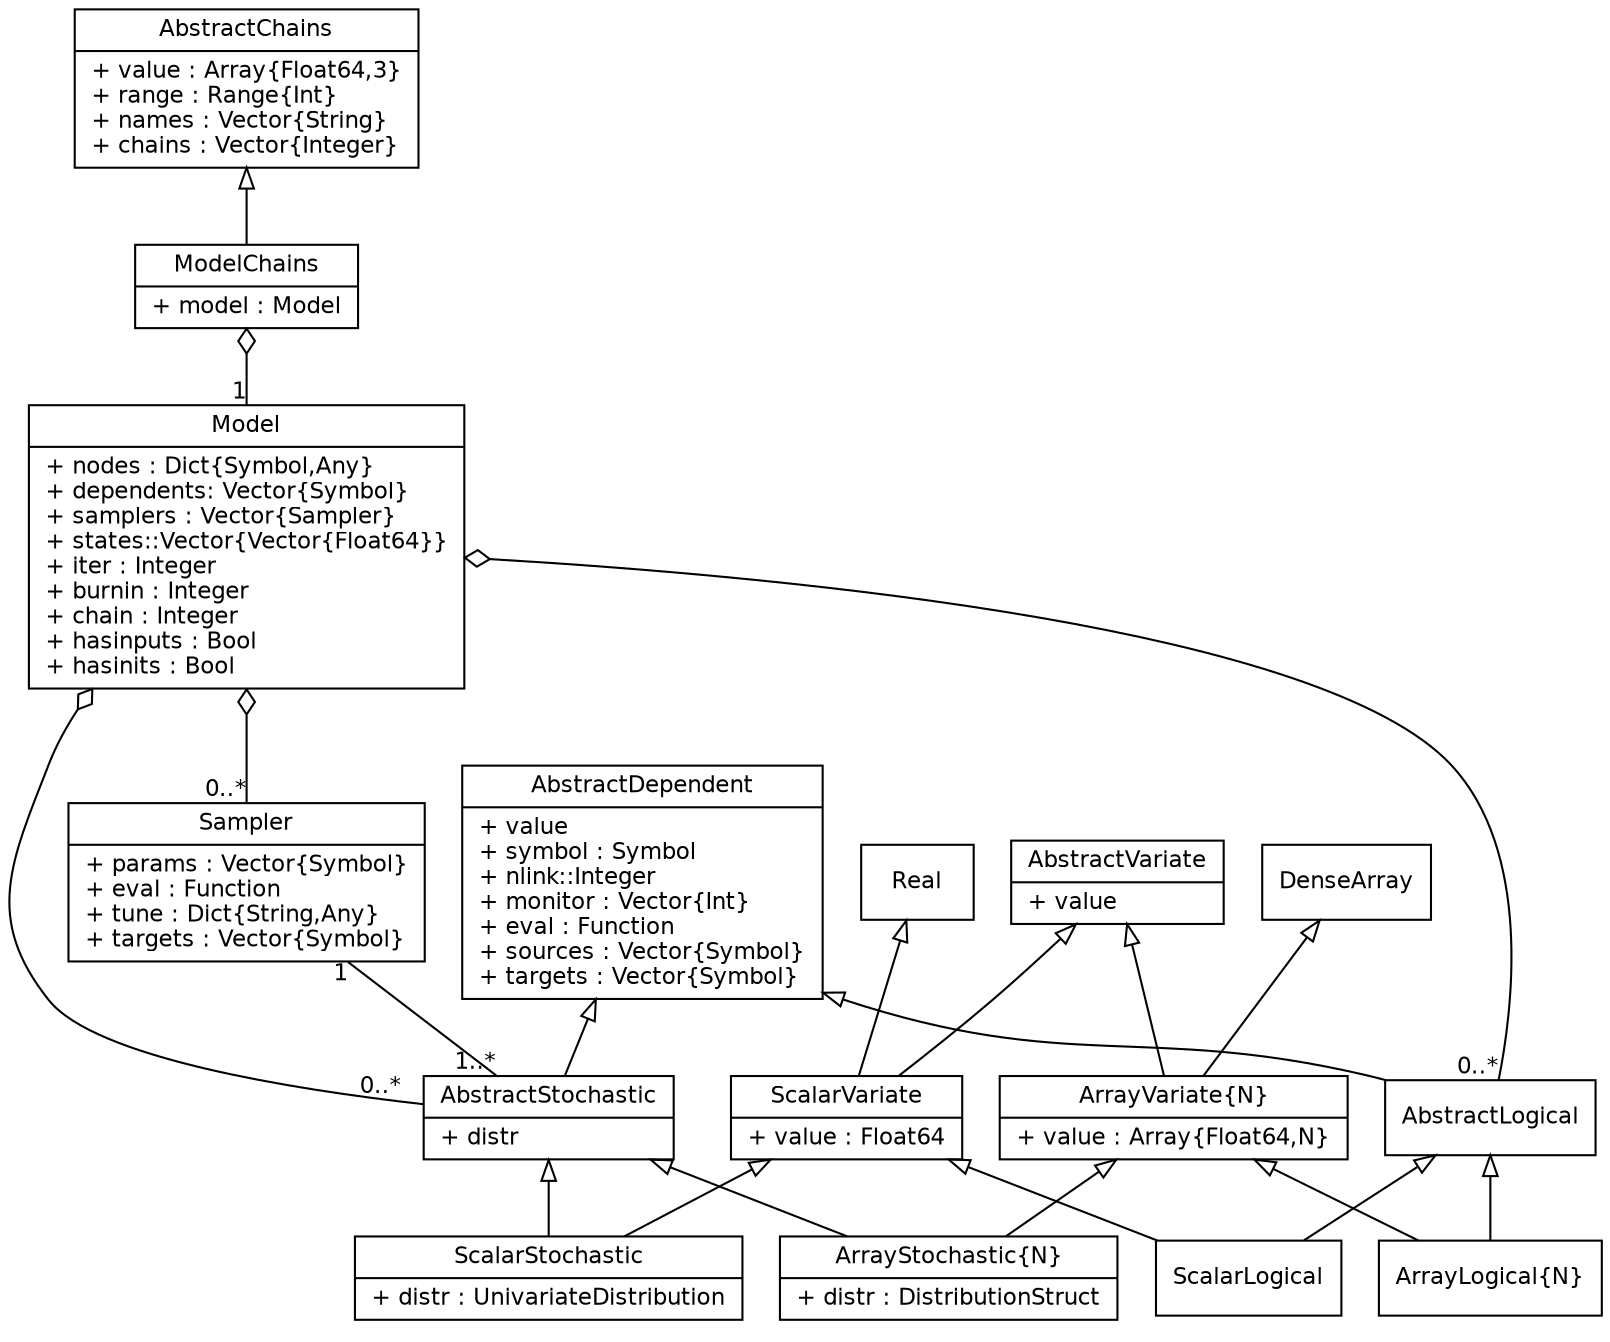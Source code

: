 graph MCMC {
    fontname = "Helvetica"
    fontsize = 11
    splines = true
    overlap = false

    node [fontname = "Helvetica", fontsize = 11, shape = record]

    edge [fontname = "Helvetica", fontsize = 11, dir = both, arrowtail = none, arrowhead = none]

    Real [label = "{Real}", pos="315,610"]

    DenseArray [label = "{DenseArray}", pos="324,570"]

    AbstractDependent [label = "{AbstractDependent|+ value\l+ symbol : Symbol\l+ nlink::Integer\l+ monitor : Vector\{Int\}\l+ eval : Function\l+ sources : Vector\{Symbol\}\l+ targets : Vector\{Symbol\}\l}", pos="275,425"]

    AbstractLogical [label = "{AbstractLogical}", pos="75,425"]

    AbstractStochastic [label = "{AbstractStochastic|+ distr\l}", pos="495,425"]

    AbstractVariate [label = "{AbstractVariate|+ value\l}", pos="230,590"]

    ArrayLogical [label = "{ArrayLogical\{N\}}", pos="125,515"]

    ArrayStochastic [label = "{ArrayStochastic\{N\}|+ distr : DistributionStruct\l}", pos="425,515"]

    ArrayVariate [label = "{ArrayVariate\{N\}|+ value : Array\{Float64,N\}\l}", pos="275,515"]

    ScalarLogical [label = "{ScalarLogical}", pos="25,515"]

    ScalarStochastic [label = "{ScalarStochastic|+ distr : UnivariateDistribution\l}", pos="575,515"]

    ScalarVariate [label = "{ScalarVariate|+ value : Float64\l}", pos="275,665"]

    Model [label = "{Model|+ nodes : Dict\{Symbol,Any\}\l+ dependents: Vector\{Symbol\}\l+ samplers : Vector\{Sampler\}\l+ states::Vector\{Vector\{Float64\}\}\l+ iter : Integer\l+ burnin : Integer\l+ chain : Integer\l+ hasinputs : Bool\l+ hasinits : Bool\l}", pos="275,290"]

    Sampler [label = "{Sampler|+ params : Vector\{Symbol\}\l+ eval : Function\l+ tune : Dict\{String,Any\}\l+ targets : Vector\{Symbol\}\l}", pos="495,290"]

    AbstractChains  [label = "{AbstractChains|+ value : Array\{Float64,3\}\l+ range : Range\{Int\}\l+ names : Vector\{String\}\l+ chains : Vector\{Integer\}\l}", pos="75,330"]

    ModelChains [label = "{ModelChains|+ model : Model\l}", pos="75,250"]

    Real -- ScalarVariate [arrowtail = empty]
    DenseArray -- ArrayVariate [arrowtail = empty]

    AbstractChains -- ModelChains [arrowtail = empty]
    AbstractDependent -- AbstractLogical [arrowtail = empty]
    AbstractDependent -- AbstractStochastic [arrowtail = empty]
    AbstractLogical -- ArrayLogical [arrowtail = empty]
    AbstractLogical -- ScalarLogical [arrowtail = empty]
    AbstractStochastic -- ArrayStochastic [arrowtail = empty]
    AbstractStochastic -- ScalarStochastic [arrowtail = empty]
    AbstractVariate -- ArrayVariate [arrowtail = empty]
    AbstractVariate -- ScalarVariate [arrowtail = empty]
    ArrayVariate -- ArrayLogical [arrowtail = empty]
    ArrayVariate -- ArrayStochastic [arrowtail = empty]
    ScalarVariate -- ScalarLogical [arrowtail = empty]
    ScalarVariate -- ScalarStochastic [arrowtail = empty]

    Sampler -- AbstractStochastic [taillabel = "1", headlabel = "1..*"]
    Model -- Sampler [arrowtail = odiamond, headlabel = "0..*"]
    Model -- AbstractLogical [arrowtail = odiamond, headlabel = "0..*"]
    Model -- AbstractStochastic [arrowtail = odiamond, headlabel = "0..*", labeldistance = 2.2, labelangle = -15]
    ModelChains -- Model [arrowtail = odiamond, headlabel = "1"]

}
